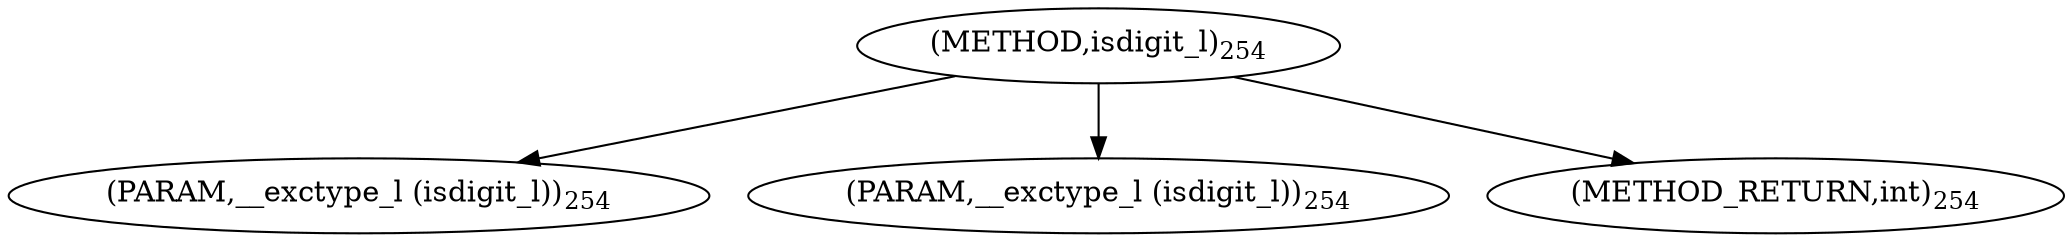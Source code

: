 digraph "isdigit_l" {  
"3018" [label = <(METHOD,isdigit_l)<SUB>254</SUB>> ]
"3019" [label = <(PARAM,__exctype_l (isdigit_l))<SUB>254</SUB>> ]
"3020" [label = <(PARAM,__exctype_l (isdigit_l))<SUB>254</SUB>> ]
"3021" [label = <(METHOD_RETURN,int)<SUB>254</SUB>> ]
  "3018" -> "3019" 
  "3018" -> "3020" 
  "3018" -> "3021" 
}
